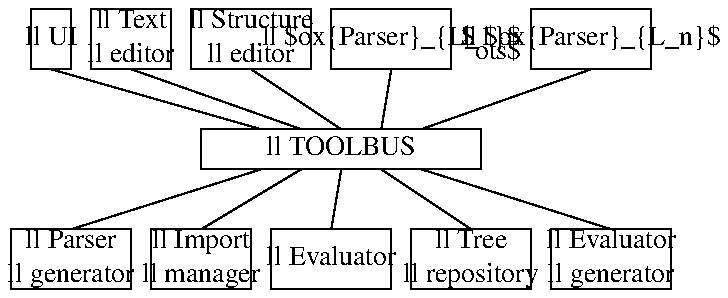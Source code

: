.PS
define ast X
right
[down
R0:[right
B1:box wid 0.2i ht 0.3i "\small UI"
move 0.1i
B2:box wid 0.4i ht 0.3i "\small Text" "\small editor"
move 0.1i
B3:box wid 0.6i ht 0.3i "\small Structure" "\small editor"
move 0.1i
B4:box wid 0.6i ht 0.3i "\small $\mbox{Parser}_{L_1}$"
B5:box invis wid 0.4i ht 0.3i "$\dots$"
B6:box wid 0.6i ht 0.3i "\small $\mbox{Parser}_{L_n}$"
]
move 0.3i
B0:box wid 1.4i ht 0.2i "\small TOOLBUS"
move 0.3i
R1:[right
B1:box wid 0.6i ht 0.3i "\small Parser" "\small generator"
move 0.1i
B2:box wid 0.5i ht 0.3i "\small Import" "\small manager"
move 0.1i
B3:box wid 0.6i ht 0.3i "\small Evaluator"
move 0.1i
B4:box wid 0.6i ht 0.3i "\small Tree" "\small repository"
move 0.1i
B5:box wid 0.6i ht 0.3i "\small Evaluator" "\small generator"
]
line from B0+(-0.4i,0.1i) to R0.B1+(0i,-0.15i)
line from B0+(-0.2i,0.1i) to R0.B2+(0i,-0.15i)
line from B0+(0.0i,0.1i) to R0.B3+(0i,-0.15i)
line from B0+(0.2i,0.1i) to R0.B4+(0i,-0.15i)
line from B0+(0.4i,0.1i) to R0.B6+(0i,-0.15i)
line from R1.B1+(0i,0.15i) to B0+(-0.4i,-0.1i)
line from R1.B2+(0i,0.15i) to B0+(-0.2i,-0.1i)
line from R1.B3+(0i,0.15i) to B0+(0.0i,-0.1i)
line from R1.B4+(0i,0.15i) to B0+(0.2i,-0.1i)
line from R1.B5+(0i,0.15i) to B0+(0.4i,-0.1i)
]
X
ast
.PE
